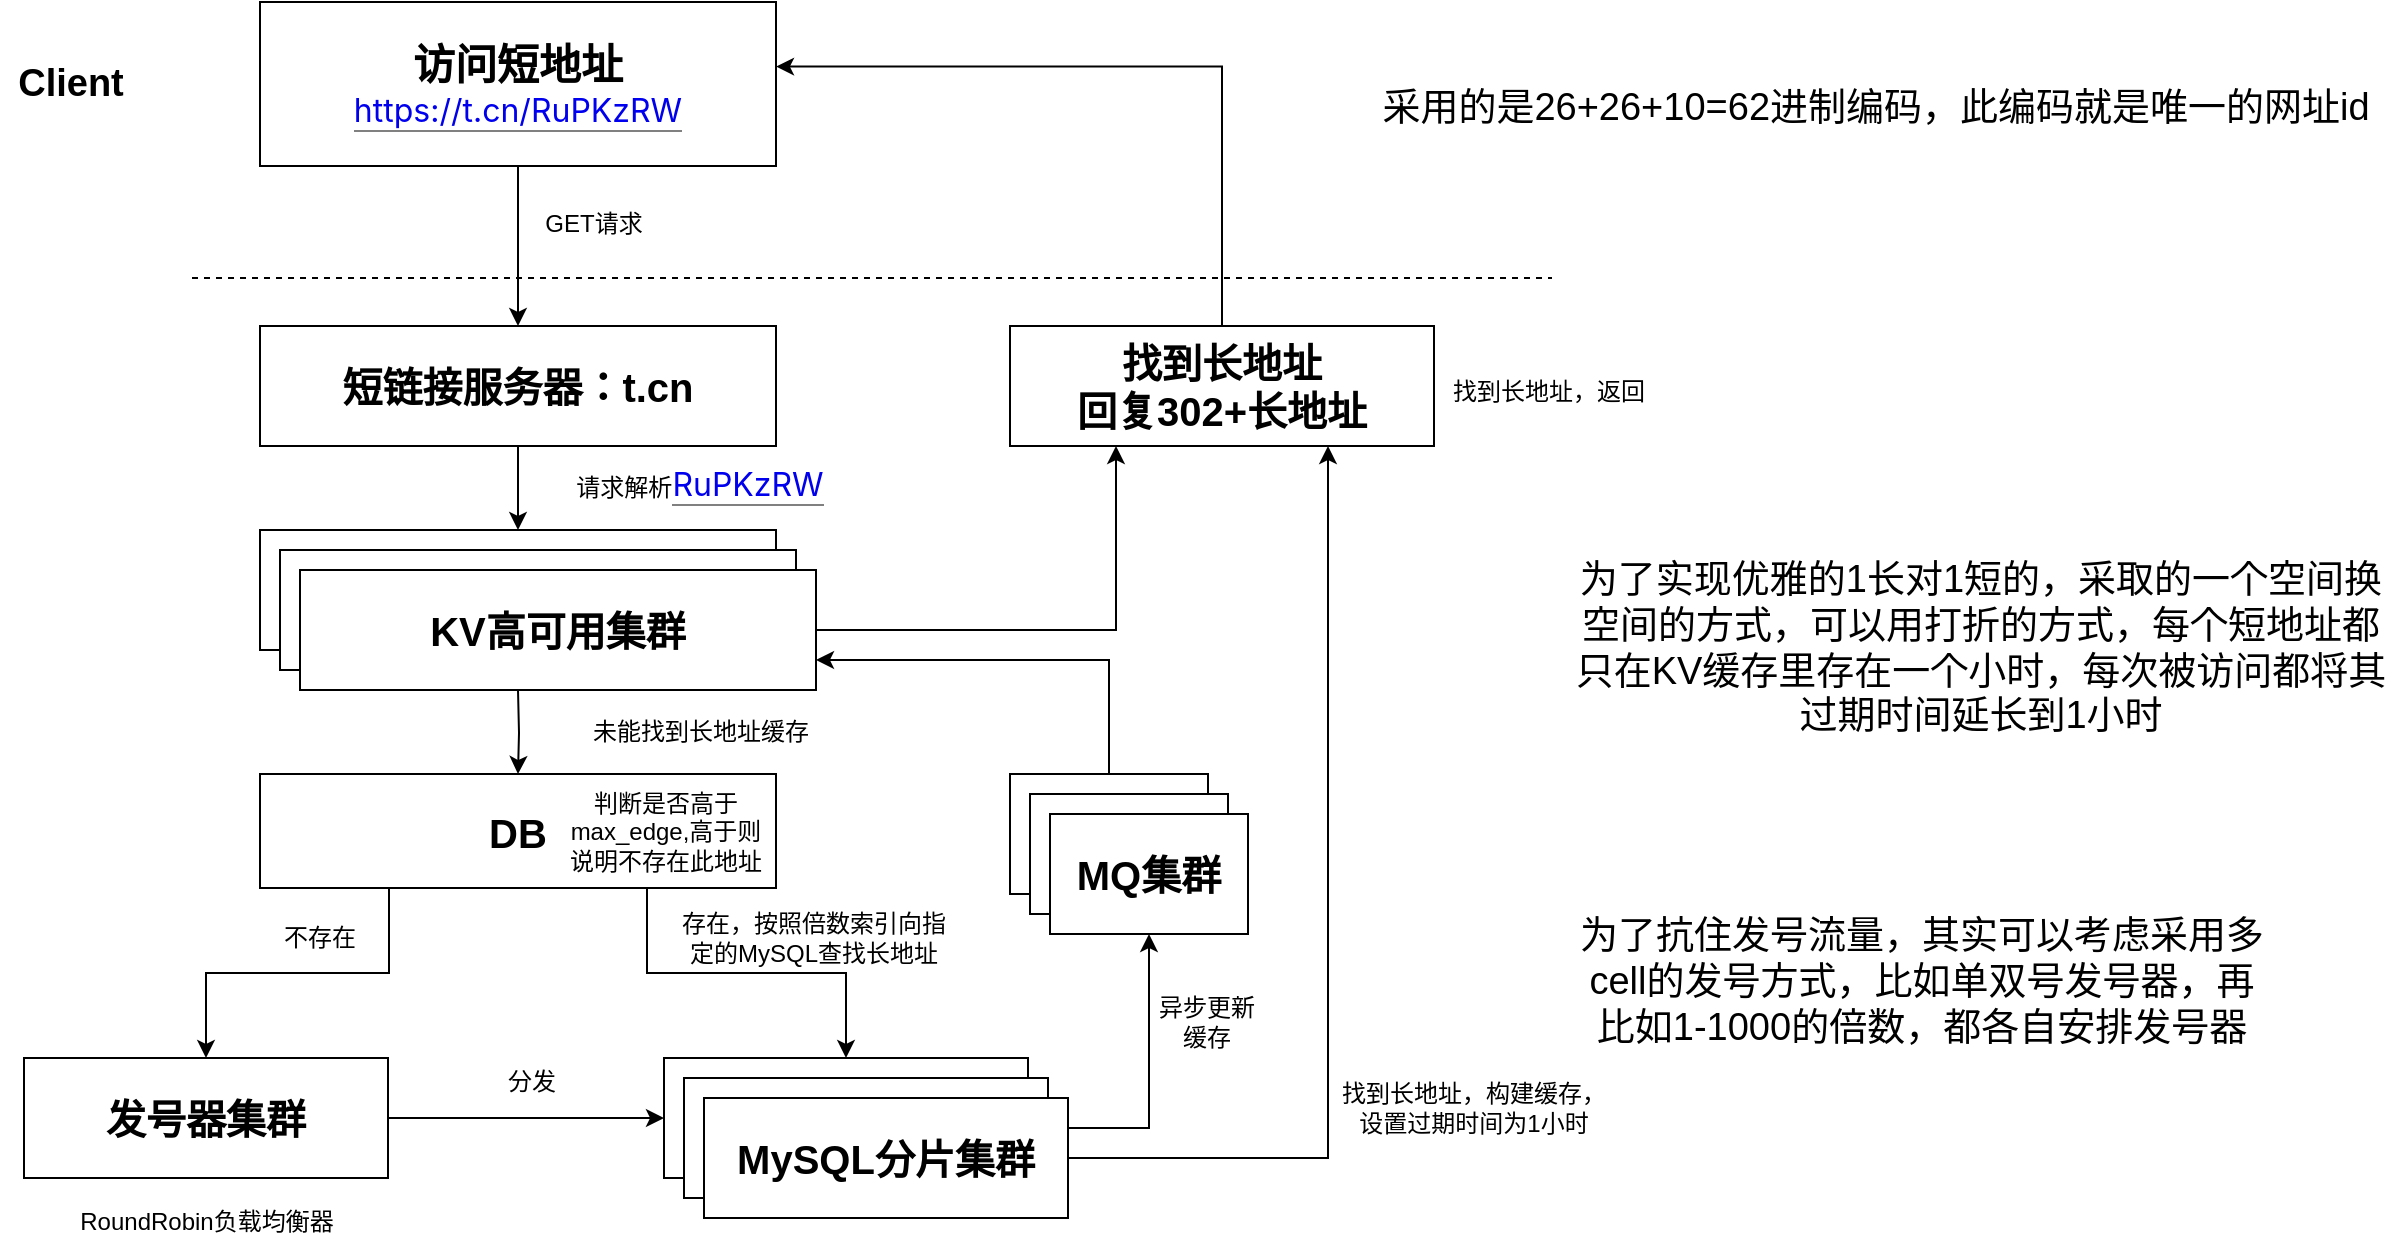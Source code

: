 <mxfile version="22.0.8" type="github">
  <diagram name="第 1 页" id="yhQL0ZXj7WdiP-UB2Rmd">
    <mxGraphModel dx="1984" dy="828" grid="0" gridSize="10" guides="1" tooltips="1" connect="1" arrows="1" fold="1" page="0" pageScale="1" pageWidth="827" pageHeight="1169" math="0" shadow="0">
      <root>
        <mxCell id="0" />
        <mxCell id="1" parent="0" />
        <mxCell id="ALRGc1wf_-TK1ACQYuHE-21" style="edgeStyle=orthogonalEdgeStyle;rounded=0;orthogonalLoop=1;jettySize=auto;html=1;exitX=0.5;exitY=1;exitDx=0;exitDy=0;entryX=0.5;entryY=0;entryDx=0;entryDy=0;" parent="1" source="ALRGc1wf_-TK1ACQYuHE-1" target="ALRGc1wf_-TK1ACQYuHE-4" edge="1">
          <mxGeometry relative="1" as="geometry" />
        </mxCell>
        <mxCell id="ALRGc1wf_-TK1ACQYuHE-1" value="&lt;b&gt;&lt;font style=&quot;font-size: 21px;&quot;&gt;访问短地址&lt;br&gt;&lt;/font&gt;&lt;/b&gt;&lt;a style=&quot;text-decoration-line: none; border-bottom: 1px solid rgb(128, 128, 128); cursor: pointer; font-family: -apple-system, BlinkMacSystemFont, &amp;quot;Helvetica Neue&amp;quot;, &amp;quot;PingFang SC&amp;quot;, &amp;quot;Microsoft YaHei&amp;quot;, &amp;quot;Source Han Sans SC&amp;quot;, &amp;quot;Noto Sans CJK SC&amp;quot;, &amp;quot;WenQuanYi Micro Hei&amp;quot;, sans-serif; font-size: medium; text-align: start;&quot; data-za-detail-view-id=&quot;1043&quot; rel=&quot;nofollow noreferrer&quot; target=&quot;_blank&quot; class=&quot;external&quot; href=&quot;https://link.zhihu.com/?target=https%3A//t.cn/RuPKzRW&quot;&gt;https://&lt;span class=&quot;visible&quot;&gt;t.cn/RuPKzRW&lt;/span&gt;&lt;/a&gt;" style="rounded=0;whiteSpace=wrap;html=1;" parent="1" vertex="1">
          <mxGeometry x="91" y="13" width="258" height="82" as="geometry" />
        </mxCell>
        <mxCell id="ALRGc1wf_-TK1ACQYuHE-2" value="" style="endArrow=none;dashed=1;html=1;rounded=0;" parent="1" edge="1">
          <mxGeometry width="50" height="50" relative="1" as="geometry">
            <mxPoint x="57" y="151" as="sourcePoint" />
            <mxPoint x="737" y="151" as="targetPoint" />
          </mxGeometry>
        </mxCell>
        <mxCell id="ALRGc1wf_-TK1ACQYuHE-3" value="&lt;b&gt;&lt;font style=&quot;font-size: 19px;&quot;&gt;Client&lt;/font&gt;&lt;/b&gt;" style="text;html=1;strokeColor=none;fillColor=none;align=center;verticalAlign=middle;whiteSpace=wrap;rounded=0;" parent="1" vertex="1">
          <mxGeometry x="-39" y="35" width="71" height="38" as="geometry" />
        </mxCell>
        <mxCell id="ALRGc1wf_-TK1ACQYuHE-19" style="edgeStyle=orthogonalEdgeStyle;rounded=0;orthogonalLoop=1;jettySize=auto;html=1;exitX=0.5;exitY=1;exitDx=0;exitDy=0;entryX=0.5;entryY=0;entryDx=0;entryDy=0;" parent="1" source="ALRGc1wf_-TK1ACQYuHE-4" target="ALRGc1wf_-TK1ACQYuHE-11" edge="1">
          <mxGeometry relative="1" as="geometry" />
        </mxCell>
        <mxCell id="ALRGc1wf_-TK1ACQYuHE-4" value="&lt;b&gt;&lt;font style=&quot;font-size: 20px;&quot;&gt;短链接服务器：t.cn&lt;/font&gt;&lt;/b&gt;" style="rounded=0;whiteSpace=wrap;html=1;" parent="1" vertex="1">
          <mxGeometry x="91" y="175" width="258" height="60" as="geometry" />
        </mxCell>
        <mxCell id="ALRGc1wf_-TK1ACQYuHE-27" style="edgeStyle=orthogonalEdgeStyle;rounded=0;orthogonalLoop=1;jettySize=auto;html=1;exitX=0.25;exitY=1;exitDx=0;exitDy=0;" parent="1" source="ALRGc1wf_-TK1ACQYuHE-6" target="ALRGc1wf_-TK1ACQYuHE-26" edge="1">
          <mxGeometry relative="1" as="geometry" />
        </mxCell>
        <mxCell id="ALRGc1wf_-TK1ACQYuHE-30" style="edgeStyle=orthogonalEdgeStyle;rounded=0;orthogonalLoop=1;jettySize=auto;html=1;exitX=0.75;exitY=1;exitDx=0;exitDy=0;entryX=0.5;entryY=0;entryDx=0;entryDy=0;" parent="1" source="ALRGc1wf_-TK1ACQYuHE-6" target="ALRGc1wf_-TK1ACQYuHE-29" edge="1">
          <mxGeometry relative="1" as="geometry" />
        </mxCell>
        <mxCell id="ALRGc1wf_-TK1ACQYuHE-6" value="&lt;b&gt;&lt;font style=&quot;font-size: 20px;&quot;&gt;DB&lt;br&gt;&lt;/font&gt;&lt;/b&gt;" style="rounded=0;whiteSpace=wrap;html=1;" parent="1" vertex="1">
          <mxGeometry x="91" y="399" width="258" height="57" as="geometry" />
        </mxCell>
        <mxCell id="ALRGc1wf_-TK1ACQYuHE-8" value="&lt;span style=&quot;font-size: 19px;&quot;&gt;&lt;span style=&quot;font-weight: normal;&quot;&gt;为了抗住发号流量，其实可以考虑采用多cell的发号方式，比如单双号发号器，再比如1-1000的倍数，都各自安排发号器&lt;/span&gt;&lt;/span&gt;" style="text;html=1;strokeColor=none;fillColor=none;align=center;verticalAlign=middle;whiteSpace=wrap;rounded=0;fontStyle=1" parent="1" vertex="1">
          <mxGeometry x="746" y="449" width="352" height="107" as="geometry" />
        </mxCell>
        <mxCell id="ALRGc1wf_-TK1ACQYuHE-9" value="&lt;span style=&quot;font-size: 19px;&quot;&gt;采用的是26+26+10=62进制编码，此编码就是唯一的网址id&lt;/span&gt;" style="text;html=1;strokeColor=none;fillColor=none;align=center;verticalAlign=middle;whiteSpace=wrap;rounded=0;" parent="1" vertex="1">
          <mxGeometry x="634" y="47" width="530" height="38" as="geometry" />
        </mxCell>
        <mxCell id="ALRGc1wf_-TK1ACQYuHE-17" style="edgeStyle=orthogonalEdgeStyle;rounded=0;orthogonalLoop=1;jettySize=auto;html=1;exitX=0.5;exitY=1;exitDx=0;exitDy=0;entryX=0.5;entryY=0;entryDx=0;entryDy=0;" parent="1" target="ALRGc1wf_-TK1ACQYuHE-6" edge="1">
          <mxGeometry relative="1" as="geometry">
            <mxPoint x="220" y="357" as="sourcePoint" />
          </mxGeometry>
        </mxCell>
        <mxCell id="ALRGc1wf_-TK1ACQYuHE-11" value="&lt;b&gt;&lt;font style=&quot;font-size: 20px;&quot;&gt;KV缓存集群-长到短映射&lt;/font&gt;&lt;/b&gt;" style="rounded=0;whiteSpace=wrap;html=1;" parent="1" vertex="1">
          <mxGeometry x="91" y="277" width="258" height="60" as="geometry" />
        </mxCell>
        <mxCell id="ALRGc1wf_-TK1ACQYuHE-12" value="&lt;span style=&quot;font-size: 19px;&quot;&gt;为了实现优雅的1长对1短的，采取的一个空间换空间的方式，可以用打折的方式，每个短地址都只在KV缓存里存在一个小时，每次被访问都将其过期时间延长到1小时&lt;/span&gt;" style="text;html=1;strokeColor=none;fillColor=none;align=center;verticalAlign=middle;whiteSpace=wrap;rounded=0;" parent="1" vertex="1">
          <mxGeometry x="746" y="255" width="411" height="162" as="geometry" />
        </mxCell>
        <mxCell id="ALRGc1wf_-TK1ACQYuHE-18" value="未能找到长地址缓存" style="text;html=1;strokeColor=none;fillColor=none;align=center;verticalAlign=middle;whiteSpace=wrap;rounded=0;" parent="1" vertex="1">
          <mxGeometry x="252.5" y="363" width="117" height="30" as="geometry" />
        </mxCell>
        <mxCell id="ALRGc1wf_-TK1ACQYuHE-20" value="请求解析&lt;a style=&quot;border-bottom: 1px solid rgb(128, 128, 128); text-decoration-line: none; cursor: pointer; font-family: -apple-system, BlinkMacSystemFont, &amp;quot;Helvetica Neue&amp;quot;, &amp;quot;PingFang SC&amp;quot;, &amp;quot;Microsoft YaHei&amp;quot;, &amp;quot;Source Han Sans SC&amp;quot;, &amp;quot;Noto Sans CJK SC&amp;quot;, &amp;quot;WenQuanYi Micro Hei&amp;quot;, sans-serif; font-size: medium; text-align: start;&quot; data-za-detail-view-id=&quot;1043&quot; rel=&quot;nofollow noreferrer&quot; target=&quot;_blank&quot; class=&quot;external&quot; href=&quot;https://link.zhihu.com/?target=https%3A//t.cn/RuPKzRW&quot;&gt;RuPKzRW&lt;/a&gt;" style="text;html=1;strokeColor=none;fillColor=none;align=center;verticalAlign=middle;whiteSpace=wrap;rounded=0;" parent="1" vertex="1">
          <mxGeometry x="200" y="239" width="222" height="30" as="geometry" />
        </mxCell>
        <mxCell id="ALRGc1wf_-TK1ACQYuHE-23" value="找到长地址，返回" style="text;html=1;strokeColor=none;fillColor=none;align=center;verticalAlign=middle;whiteSpace=wrap;rounded=0;" parent="1" vertex="1">
          <mxGeometry x="672" y="193" width="127" height="30" as="geometry" />
        </mxCell>
        <mxCell id="ALRGc1wf_-TK1ACQYuHE-24" value="判断是否高于max_edge,高于则说明不存在此地址" style="text;html=1;strokeColor=none;fillColor=none;align=center;verticalAlign=middle;whiteSpace=wrap;rounded=0;" parent="1" vertex="1">
          <mxGeometry x="244" y="412.5" width="99.5" height="30" as="geometry" />
        </mxCell>
        <mxCell id="ALRGc1wf_-TK1ACQYuHE-46" style="edgeStyle=orthogonalEdgeStyle;rounded=0;orthogonalLoop=1;jettySize=auto;html=1;exitX=1;exitY=0.5;exitDx=0;exitDy=0;entryX=0;entryY=0.5;entryDx=0;entryDy=0;" parent="1" source="ALRGc1wf_-TK1ACQYuHE-26" target="ALRGc1wf_-TK1ACQYuHE-29" edge="1">
          <mxGeometry relative="1" as="geometry" />
        </mxCell>
        <mxCell id="ALRGc1wf_-TK1ACQYuHE-26" value="&lt;b&gt;&lt;font style=&quot;font-size: 20px;&quot;&gt;发号器集群&lt;/font&gt;&lt;/b&gt;" style="rounded=0;whiteSpace=wrap;html=1;" parent="1" vertex="1">
          <mxGeometry x="-27" y="541" width="182" height="60" as="geometry" />
        </mxCell>
        <mxCell id="ALRGc1wf_-TK1ACQYuHE-29" value="&lt;b&gt;&lt;font style=&quot;font-size: 20px;&quot;&gt;发号器集群&lt;/font&gt;&lt;/b&gt;" style="rounded=0;whiteSpace=wrap;html=1;" parent="1" vertex="1">
          <mxGeometry x="293" y="541" width="182" height="60" as="geometry" />
        </mxCell>
        <mxCell id="ALRGc1wf_-TK1ACQYuHE-31" value="&lt;b&gt;&lt;font style=&quot;font-size: 20px;&quot;&gt;发号器集群&lt;/font&gt;&lt;/b&gt;" style="rounded=0;whiteSpace=wrap;html=1;" parent="1" vertex="1">
          <mxGeometry x="303" y="551" width="182" height="60" as="geometry" />
        </mxCell>
        <mxCell id="ALRGc1wf_-TK1ACQYuHE-55" style="edgeStyle=orthogonalEdgeStyle;rounded=0;orthogonalLoop=1;jettySize=auto;html=1;exitX=1;exitY=0.5;exitDx=0;exitDy=0;entryX=0.75;entryY=1;entryDx=0;entryDy=0;" parent="1" source="ALRGc1wf_-TK1ACQYuHE-32" target="ALRGc1wf_-TK1ACQYuHE-50" edge="1">
          <mxGeometry relative="1" as="geometry" />
        </mxCell>
        <mxCell id="ALRGc1wf_-TK1ACQYuHE-60" style="edgeStyle=orthogonalEdgeStyle;rounded=0;orthogonalLoop=1;jettySize=auto;html=1;exitX=1;exitY=0.25;exitDx=0;exitDy=0;entryX=0.5;entryY=1;entryDx=0;entryDy=0;" parent="1" source="ALRGc1wf_-TK1ACQYuHE-32" target="ALRGc1wf_-TK1ACQYuHE-58" edge="1">
          <mxGeometry relative="1" as="geometry" />
        </mxCell>
        <mxCell id="ALRGc1wf_-TK1ACQYuHE-32" value="&lt;span style=&quot;font-size: 20px;&quot;&gt;&lt;b&gt;MySQL分片集群&lt;/b&gt;&lt;/span&gt;" style="rounded=0;whiteSpace=wrap;html=1;" parent="1" vertex="1">
          <mxGeometry x="313" y="561" width="182" height="60" as="geometry" />
        </mxCell>
        <mxCell id="ALRGc1wf_-TK1ACQYuHE-33" value="&lt;b&gt;&lt;font style=&quot;font-size: 20px;&quot;&gt;KV缓存集群-长到短映射&lt;/font&gt;&lt;/b&gt;" style="rounded=0;whiteSpace=wrap;html=1;" parent="1" vertex="1">
          <mxGeometry x="101" y="287" width="258" height="60" as="geometry" />
        </mxCell>
        <mxCell id="ALRGc1wf_-TK1ACQYuHE-53" style="edgeStyle=orthogonalEdgeStyle;rounded=0;orthogonalLoop=1;jettySize=auto;html=1;exitX=1;exitY=0.5;exitDx=0;exitDy=0;entryX=0.25;entryY=1;entryDx=0;entryDy=0;" parent="1" source="ALRGc1wf_-TK1ACQYuHE-34" target="ALRGc1wf_-TK1ACQYuHE-50" edge="1">
          <mxGeometry relative="1" as="geometry" />
        </mxCell>
        <mxCell id="ALRGc1wf_-TK1ACQYuHE-34" value="&lt;b&gt;&lt;font style=&quot;font-size: 20px;&quot;&gt;KV高可用集群&lt;/font&gt;&lt;/b&gt;" style="rounded=0;whiteSpace=wrap;html=1;" parent="1" vertex="1">
          <mxGeometry x="111" y="297" width="258" height="60" as="geometry" />
        </mxCell>
        <mxCell id="ALRGc1wf_-TK1ACQYuHE-36" value="不存在" style="text;html=1;strokeColor=none;fillColor=none;align=center;verticalAlign=middle;whiteSpace=wrap;rounded=0;" parent="1" vertex="1">
          <mxGeometry x="91" y="466" width="60" height="30" as="geometry" />
        </mxCell>
        <mxCell id="ALRGc1wf_-TK1ACQYuHE-38" value="存在，按照倍数索引向指定的MySQL查找长地址" style="text;html=1;strokeColor=none;fillColor=none;align=center;verticalAlign=middle;whiteSpace=wrap;rounded=0;" parent="1" vertex="1">
          <mxGeometry x="299" y="466" width="138" height="30" as="geometry" />
        </mxCell>
        <mxCell id="ALRGc1wf_-TK1ACQYuHE-40" value="找到长地址，构建缓存，设置过期时间为1小时" style="text;html=1;strokeColor=none;fillColor=none;align=center;verticalAlign=middle;whiteSpace=wrap;rounded=0;" parent="1" vertex="1">
          <mxGeometry x="629" y="551" width="138" height="30" as="geometry" />
        </mxCell>
        <mxCell id="ALRGc1wf_-TK1ACQYuHE-41" value="GET请求" style="text;html=1;strokeColor=none;fillColor=none;align=center;verticalAlign=middle;whiteSpace=wrap;rounded=0;" parent="1" vertex="1">
          <mxGeometry x="189" y="109" width="138" height="30" as="geometry" />
        </mxCell>
        <mxCell id="ALRGc1wf_-TK1ACQYuHE-45" value="RoundRobin负载均衡器" style="text;html=1;strokeColor=none;fillColor=none;align=center;verticalAlign=middle;whiteSpace=wrap;rounded=0;" parent="1" vertex="1">
          <mxGeometry x="-6.5" y="608" width="141" height="30" as="geometry" />
        </mxCell>
        <mxCell id="ALRGc1wf_-TK1ACQYuHE-48" value="分发" style="text;html=1;strokeColor=none;fillColor=none;align=center;verticalAlign=middle;whiteSpace=wrap;rounded=0;" parent="1" vertex="1">
          <mxGeometry x="197" y="538" width="60" height="30" as="geometry" />
        </mxCell>
        <mxCell id="ALRGc1wf_-TK1ACQYuHE-54" style="edgeStyle=orthogonalEdgeStyle;rounded=0;orthogonalLoop=1;jettySize=auto;html=1;exitX=0.5;exitY=0;exitDx=0;exitDy=0;entryX=1;entryY=0.394;entryDx=0;entryDy=0;entryPerimeter=0;" parent="1" source="ALRGc1wf_-TK1ACQYuHE-50" target="ALRGc1wf_-TK1ACQYuHE-1" edge="1">
          <mxGeometry relative="1" as="geometry" />
        </mxCell>
        <mxCell id="ALRGc1wf_-TK1ACQYuHE-50" value="&lt;b&gt;&lt;font style=&quot;font-size: 20px;&quot;&gt;找到长地址&lt;br&gt;回复302+长地址&lt;br&gt;&lt;/font&gt;&lt;/b&gt;" style="rounded=0;whiteSpace=wrap;html=1;" parent="1" vertex="1">
          <mxGeometry x="466" y="175" width="212" height="60" as="geometry" />
        </mxCell>
        <mxCell id="ALRGc1wf_-TK1ACQYuHE-61" style="edgeStyle=orthogonalEdgeStyle;rounded=0;orthogonalLoop=1;jettySize=auto;html=1;exitX=0.5;exitY=0;exitDx=0;exitDy=0;entryX=1;entryY=0.75;entryDx=0;entryDy=0;" parent="1" source="ALRGc1wf_-TK1ACQYuHE-56" target="ALRGc1wf_-TK1ACQYuHE-34" edge="1">
          <mxGeometry relative="1" as="geometry" />
        </mxCell>
        <mxCell id="ALRGc1wf_-TK1ACQYuHE-56" value="&lt;b&gt;&lt;font style=&quot;font-size: 20px;&quot;&gt;MQ集群&lt;br&gt;&lt;/font&gt;&lt;/b&gt;" style="rounded=0;whiteSpace=wrap;html=1;" parent="1" vertex="1">
          <mxGeometry x="466" y="399" width="99" height="60" as="geometry" />
        </mxCell>
        <mxCell id="ALRGc1wf_-TK1ACQYuHE-57" value="&lt;b&gt;&lt;font style=&quot;font-size: 20px;&quot;&gt;MQ集群&lt;br&gt;&lt;/font&gt;&lt;/b&gt;" style="rounded=0;whiteSpace=wrap;html=1;" parent="1" vertex="1">
          <mxGeometry x="476" y="409" width="99" height="60" as="geometry" />
        </mxCell>
        <mxCell id="ALRGc1wf_-TK1ACQYuHE-58" value="&lt;b&gt;&lt;font style=&quot;font-size: 20px;&quot;&gt;MQ集群&lt;br&gt;&lt;/font&gt;&lt;/b&gt;" style="rounded=0;whiteSpace=wrap;html=1;" parent="1" vertex="1">
          <mxGeometry x="486" y="419" width="99" height="60" as="geometry" />
        </mxCell>
        <mxCell id="ALRGc1wf_-TK1ACQYuHE-62" value="异步更新缓存" style="text;html=1;strokeColor=none;fillColor=none;align=center;verticalAlign=middle;whiteSpace=wrap;rounded=0;" parent="1" vertex="1">
          <mxGeometry x="539" y="508" width="51" height="30" as="geometry" />
        </mxCell>
      </root>
    </mxGraphModel>
  </diagram>
</mxfile>
